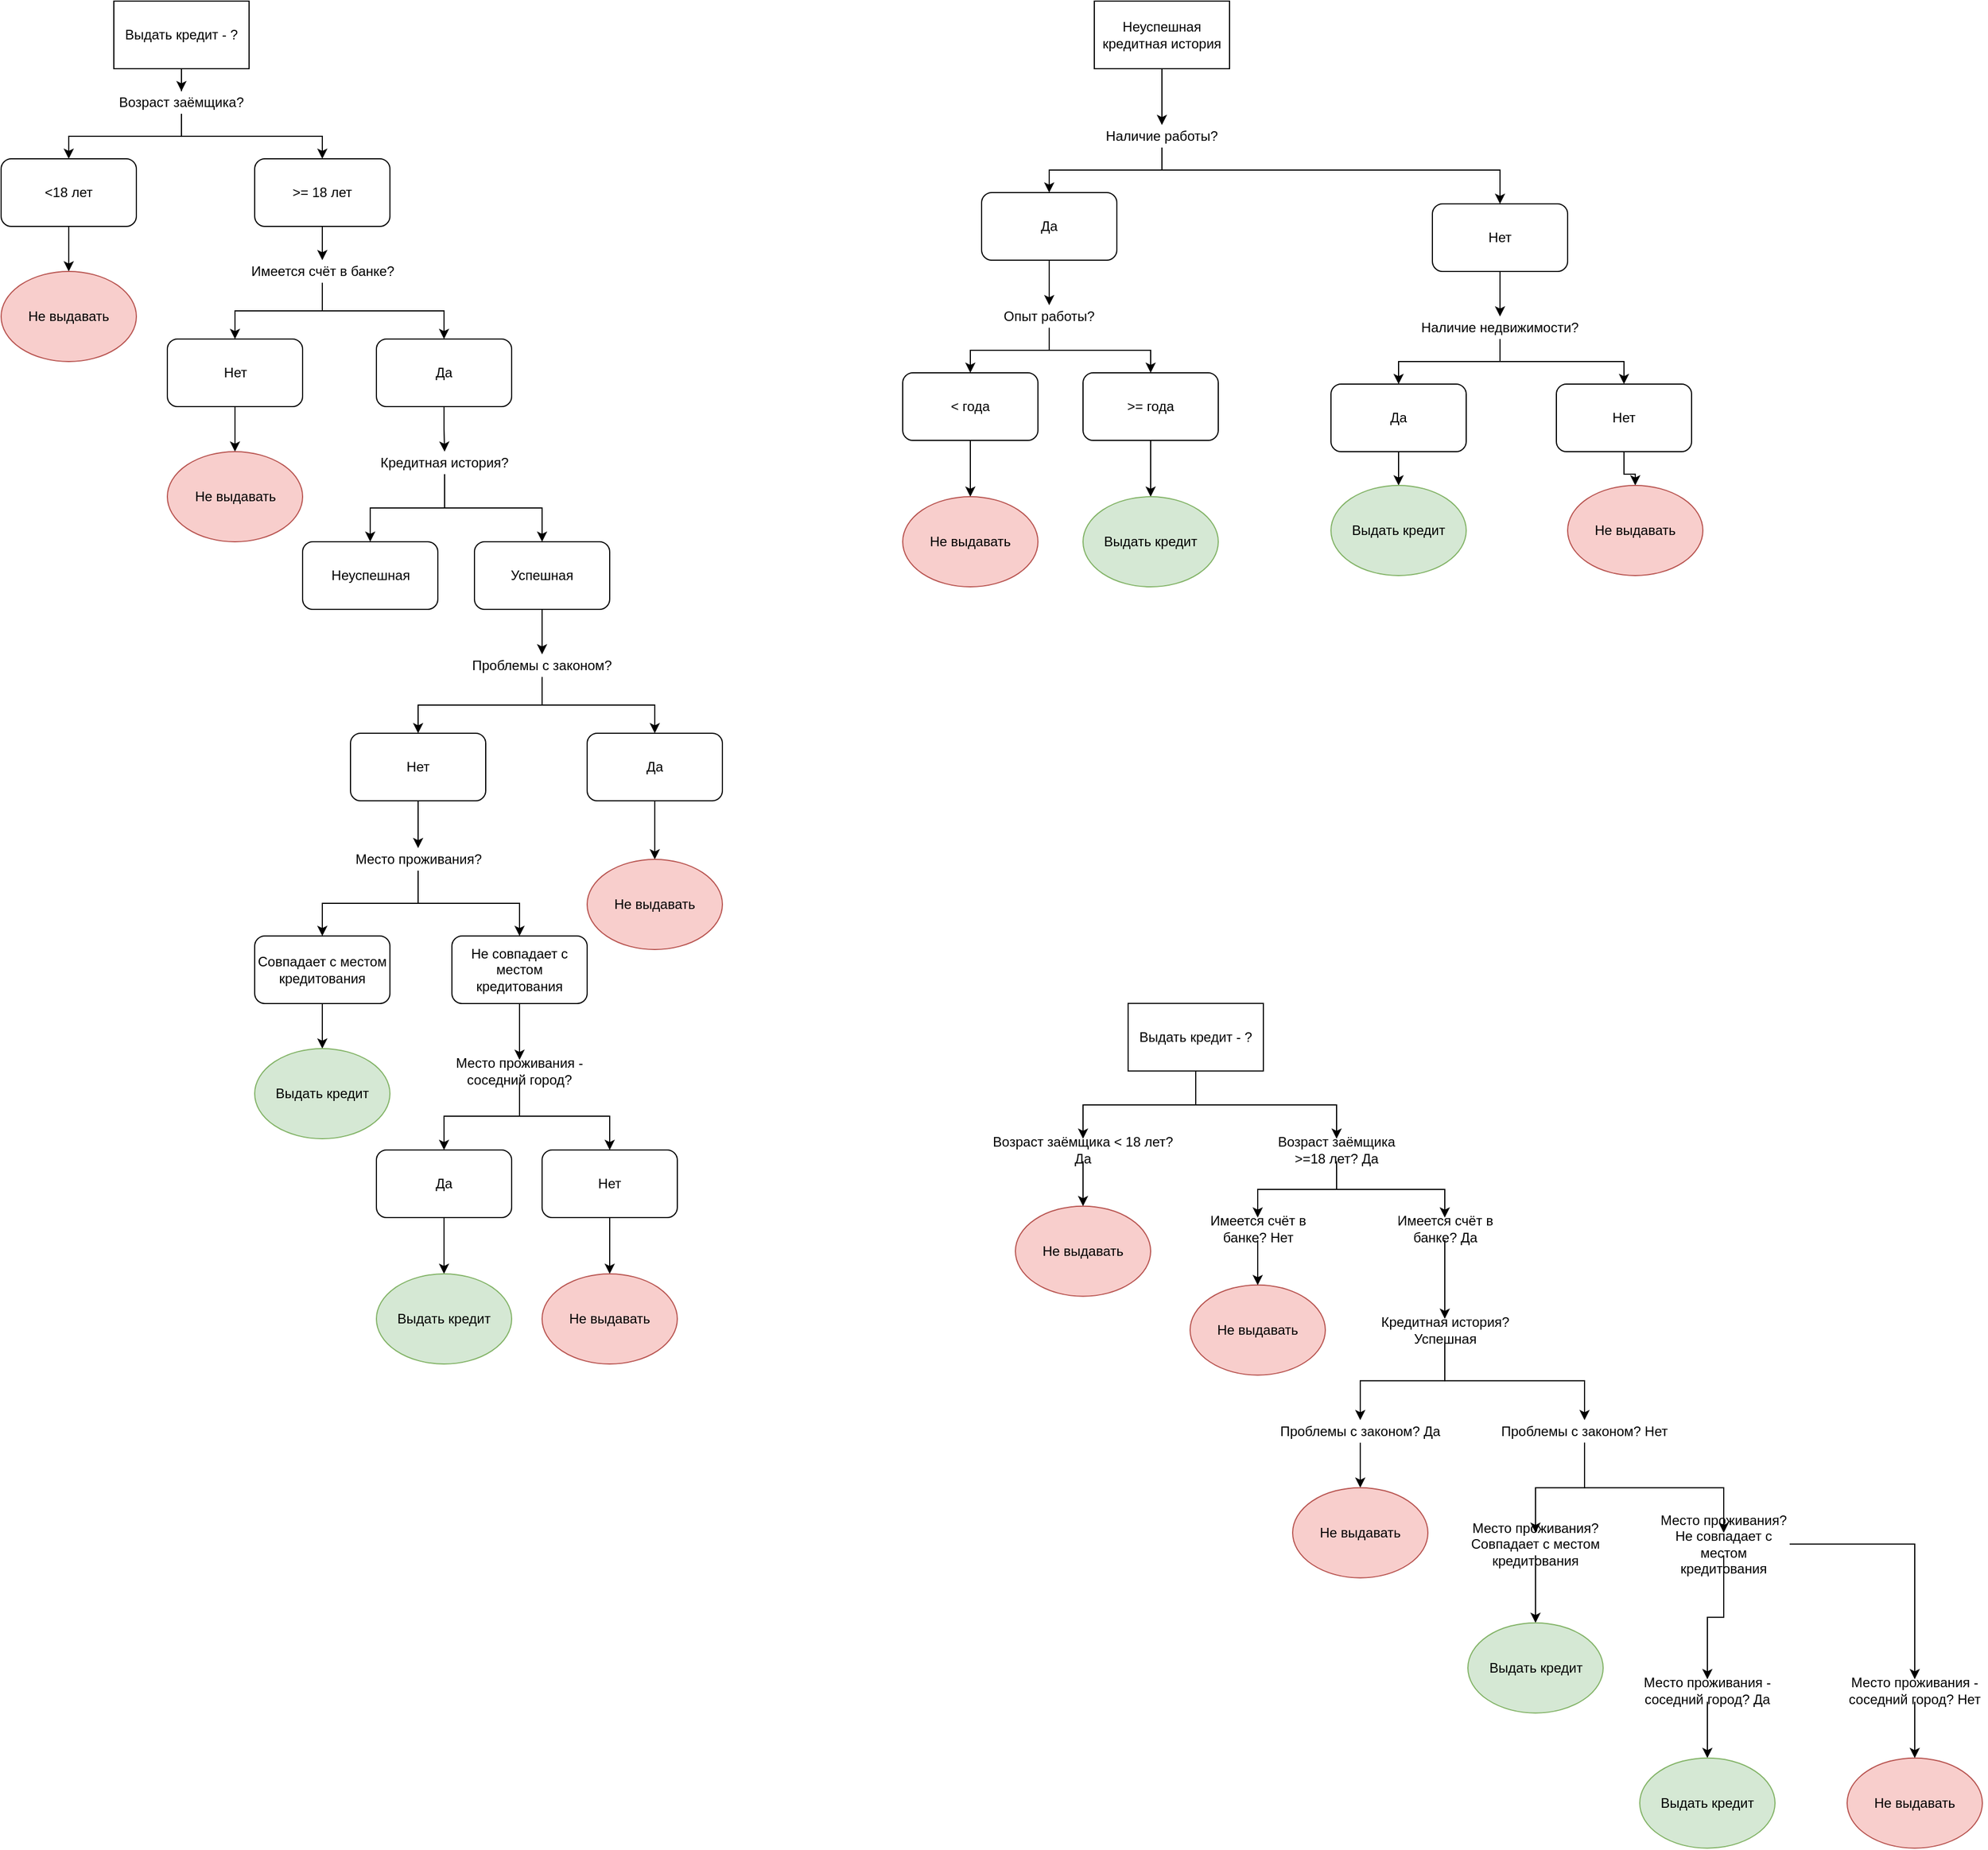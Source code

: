 <mxfile version="10.6.0" type="github"><diagram id="JDqsRyqcfHcREn5uEV_V" name="Page-1"><mxGraphModel dx="1543" dy="691" grid="1" gridSize="10" guides="1" tooltips="1" connect="1" arrows="1" fold="1" page="1" pageScale="1" pageWidth="827" pageHeight="1169" math="0" shadow="0"><root><mxCell id="0"/><mxCell id="1" parent="0"/><mxCell id="eHdeQp110mIHN-AMY5-V-16" style="edgeStyle=orthogonalEdgeStyle;rounded=0;orthogonalLoop=1;jettySize=auto;html=1;" edge="1" parent="1" source="eHdeQp110mIHN-AMY5-V-1" target="eHdeQp110mIHN-AMY5-V-15"><mxGeometry relative="1" as="geometry"/></mxCell><mxCell id="eHdeQp110mIHN-AMY5-V-1" value="Выдать кредит - ?" style="rounded=0;whiteSpace=wrap;html=1;" vertex="1" parent="1"><mxGeometry x="120" y="10" width="120" height="60" as="geometry"/></mxCell><mxCell id="eHdeQp110mIHN-AMY5-V-10" style="edgeStyle=orthogonalEdgeStyle;rounded=0;orthogonalLoop=1;jettySize=auto;html=1;" edge="1" parent="1" source="eHdeQp110mIHN-AMY5-V-2" target="eHdeQp110mIHN-AMY5-V-8"><mxGeometry relative="1" as="geometry"/></mxCell><mxCell id="eHdeQp110mIHN-AMY5-V-2" value="&amp;lt;18 лет" style="rounded=1;whiteSpace=wrap;html=1;" vertex="1" parent="1"><mxGeometry x="20" y="150" width="120" height="60" as="geometry"/></mxCell><mxCell id="eHdeQp110mIHN-AMY5-V-20" style="edgeStyle=orthogonalEdgeStyle;rounded=0;orthogonalLoop=1;jettySize=auto;html=1;" edge="1" parent="1" source="eHdeQp110mIHN-AMY5-V-3" target="eHdeQp110mIHN-AMY5-V-19"><mxGeometry relative="1" as="geometry"/></mxCell><mxCell id="eHdeQp110mIHN-AMY5-V-3" value="&amp;gt;= 18 лет" style="rounded=1;whiteSpace=wrap;html=1;" vertex="1" parent="1"><mxGeometry x="245" y="150" width="120" height="60" as="geometry"/></mxCell><mxCell id="eHdeQp110mIHN-AMY5-V-8" value="Не выдавать" style="ellipse;whiteSpace=wrap;html=1;fillColor=#f8cecc;strokeColor=#b85450;" vertex="1" parent="1"><mxGeometry x="20" y="250" width="120" height="80" as="geometry"/></mxCell><mxCell id="eHdeQp110mIHN-AMY5-V-24" style="edgeStyle=orthogonalEdgeStyle;rounded=0;orthogonalLoop=1;jettySize=auto;html=1;entryX=0.5;entryY=0;entryDx=0;entryDy=0;" edge="1" parent="1" source="eHdeQp110mIHN-AMY5-V-11" target="eHdeQp110mIHN-AMY5-V-23"><mxGeometry relative="1" as="geometry"/></mxCell><mxCell id="eHdeQp110mIHN-AMY5-V-11" value="Нет" style="rounded=1;whiteSpace=wrap;html=1;" vertex="1" parent="1"><mxGeometry x="167.5" y="310" width="120" height="60" as="geometry"/></mxCell><mxCell id="eHdeQp110mIHN-AMY5-V-27" style="edgeStyle=orthogonalEdgeStyle;rounded=0;orthogonalLoop=1;jettySize=auto;html=1;" edge="1" parent="1" source="eHdeQp110mIHN-AMY5-V-12" target="eHdeQp110mIHN-AMY5-V-25"><mxGeometry relative="1" as="geometry"/></mxCell><mxCell id="eHdeQp110mIHN-AMY5-V-12" value="Да" style="rounded=1;whiteSpace=wrap;html=1;" vertex="1" parent="1"><mxGeometry x="353" y="310" width="120" height="60" as="geometry"/></mxCell><mxCell id="eHdeQp110mIHN-AMY5-V-17" style="edgeStyle=orthogonalEdgeStyle;rounded=0;orthogonalLoop=1;jettySize=auto;html=1;" edge="1" parent="1" source="eHdeQp110mIHN-AMY5-V-15" target="eHdeQp110mIHN-AMY5-V-2"><mxGeometry relative="1" as="geometry"/></mxCell><mxCell id="eHdeQp110mIHN-AMY5-V-18" style="edgeStyle=orthogonalEdgeStyle;rounded=0;orthogonalLoop=1;jettySize=auto;html=1;" edge="1" parent="1" source="eHdeQp110mIHN-AMY5-V-15" target="eHdeQp110mIHN-AMY5-V-3"><mxGeometry relative="1" as="geometry"/></mxCell><mxCell id="eHdeQp110mIHN-AMY5-V-15" value="Возраст заёмщика?" style="text;html=1;strokeColor=none;fillColor=none;align=center;verticalAlign=middle;whiteSpace=wrap;rounded=0;" vertex="1" parent="1"><mxGeometry x="115" y="90" width="130" height="20" as="geometry"/></mxCell><mxCell id="eHdeQp110mIHN-AMY5-V-21" style="edgeStyle=orthogonalEdgeStyle;rounded=0;orthogonalLoop=1;jettySize=auto;html=1;" edge="1" parent="1" source="eHdeQp110mIHN-AMY5-V-19" target="eHdeQp110mIHN-AMY5-V-11"><mxGeometry relative="1" as="geometry"/></mxCell><mxCell id="eHdeQp110mIHN-AMY5-V-22" style="edgeStyle=orthogonalEdgeStyle;rounded=0;orthogonalLoop=1;jettySize=auto;html=1;" edge="1" parent="1" source="eHdeQp110mIHN-AMY5-V-19" target="eHdeQp110mIHN-AMY5-V-12"><mxGeometry relative="1" as="geometry"/></mxCell><mxCell id="eHdeQp110mIHN-AMY5-V-19" value="Имеется счёт в банке?" style="text;html=1;strokeColor=none;fillColor=none;align=center;verticalAlign=middle;whiteSpace=wrap;rounded=0;" vertex="1" parent="1"><mxGeometry x="227.5" y="240" width="155" height="20" as="geometry"/></mxCell><mxCell id="eHdeQp110mIHN-AMY5-V-23" value="Не выдавать" style="ellipse;whiteSpace=wrap;html=1;fillColor=#f8cecc;strokeColor=#b85450;" vertex="1" parent="1"><mxGeometry x="167.5" y="410" width="120" height="80" as="geometry"/></mxCell><mxCell id="eHdeQp110mIHN-AMY5-V-30" style="edgeStyle=orthogonalEdgeStyle;rounded=0;orthogonalLoop=1;jettySize=auto;html=1;" edge="1" parent="1" source="eHdeQp110mIHN-AMY5-V-25" target="eHdeQp110mIHN-AMY5-V-28"><mxGeometry relative="1" as="geometry"/></mxCell><mxCell id="eHdeQp110mIHN-AMY5-V-31" style="edgeStyle=orthogonalEdgeStyle;rounded=0;orthogonalLoop=1;jettySize=auto;html=1;" edge="1" parent="1" source="eHdeQp110mIHN-AMY5-V-25" target="eHdeQp110mIHN-AMY5-V-29"><mxGeometry relative="1" as="geometry"/></mxCell><mxCell id="eHdeQp110mIHN-AMY5-V-25" value="Кредитная история?" style="text;html=1;strokeColor=none;fillColor=none;align=center;verticalAlign=middle;whiteSpace=wrap;rounded=0;" vertex="1" parent="1"><mxGeometry x="345" y="410" width="137" height="20" as="geometry"/></mxCell><mxCell id="eHdeQp110mIHN-AMY5-V-28" value="Неуспешная" style="rounded=1;whiteSpace=wrap;html=1;" vertex="1" parent="1"><mxGeometry x="287.5" y="490" width="120" height="60" as="geometry"/></mxCell><mxCell id="eHdeQp110mIHN-AMY5-V-33" style="edgeStyle=orthogonalEdgeStyle;rounded=0;orthogonalLoop=1;jettySize=auto;html=1;" edge="1" parent="1" source="eHdeQp110mIHN-AMY5-V-29" target="eHdeQp110mIHN-AMY5-V-32"><mxGeometry relative="1" as="geometry"/></mxCell><mxCell id="eHdeQp110mIHN-AMY5-V-29" value="Успешная" style="rounded=1;whiteSpace=wrap;html=1;" vertex="1" parent="1"><mxGeometry x="440" y="490" width="120" height="60" as="geometry"/></mxCell><mxCell id="eHdeQp110mIHN-AMY5-V-36" style="edgeStyle=orthogonalEdgeStyle;rounded=0;orthogonalLoop=1;jettySize=auto;html=1;" edge="1" parent="1" source="eHdeQp110mIHN-AMY5-V-32" target="eHdeQp110mIHN-AMY5-V-34"><mxGeometry relative="1" as="geometry"/></mxCell><mxCell id="eHdeQp110mIHN-AMY5-V-37" style="edgeStyle=orthogonalEdgeStyle;rounded=0;orthogonalLoop=1;jettySize=auto;html=1;" edge="1" parent="1" source="eHdeQp110mIHN-AMY5-V-32" target="eHdeQp110mIHN-AMY5-V-35"><mxGeometry relative="1" as="geometry"/></mxCell><mxCell id="eHdeQp110mIHN-AMY5-V-32" value="Проблемы с законом?" style="text;html=1;strokeColor=none;fillColor=none;align=center;verticalAlign=middle;whiteSpace=wrap;rounded=0;" vertex="1" parent="1"><mxGeometry x="425" y="590" width="150" height="20" as="geometry"/></mxCell><mxCell id="eHdeQp110mIHN-AMY5-V-41" style="edgeStyle=orthogonalEdgeStyle;rounded=0;orthogonalLoop=1;jettySize=auto;html=1;entryX=0.5;entryY=0;entryDx=0;entryDy=0;" edge="1" parent="1" source="eHdeQp110mIHN-AMY5-V-34" target="eHdeQp110mIHN-AMY5-V-40"><mxGeometry relative="1" as="geometry"/></mxCell><mxCell id="eHdeQp110mIHN-AMY5-V-34" value="Нет" style="rounded=1;whiteSpace=wrap;html=1;" vertex="1" parent="1"><mxGeometry x="330" y="660" width="120" height="60" as="geometry"/></mxCell><mxCell id="eHdeQp110mIHN-AMY5-V-39" style="edgeStyle=orthogonalEdgeStyle;rounded=0;orthogonalLoop=1;jettySize=auto;html=1;" edge="1" parent="1" source="eHdeQp110mIHN-AMY5-V-35" target="eHdeQp110mIHN-AMY5-V-38"><mxGeometry relative="1" as="geometry"/></mxCell><mxCell id="eHdeQp110mIHN-AMY5-V-35" value="Да" style="rounded=1;whiteSpace=wrap;html=1;" vertex="1" parent="1"><mxGeometry x="540" y="660" width="120" height="60" as="geometry"/></mxCell><mxCell id="eHdeQp110mIHN-AMY5-V-38" value="Не выдавать" style="ellipse;whiteSpace=wrap;html=1;fillColor=#f8cecc;strokeColor=#b85450;" vertex="1" parent="1"><mxGeometry x="540" y="772" width="120" height="80" as="geometry"/></mxCell><mxCell id="eHdeQp110mIHN-AMY5-V-44" style="edgeStyle=orthogonalEdgeStyle;rounded=0;orthogonalLoop=1;jettySize=auto;html=1;" edge="1" parent="1" source="eHdeQp110mIHN-AMY5-V-40" target="eHdeQp110mIHN-AMY5-V-42"><mxGeometry relative="1" as="geometry"/></mxCell><mxCell id="eHdeQp110mIHN-AMY5-V-45" style="edgeStyle=orthogonalEdgeStyle;rounded=0;orthogonalLoop=1;jettySize=auto;html=1;" edge="1" parent="1" source="eHdeQp110mIHN-AMY5-V-40" target="eHdeQp110mIHN-AMY5-V-43"><mxGeometry relative="1" as="geometry"/></mxCell><mxCell id="eHdeQp110mIHN-AMY5-V-40" value="Место проживания?" style="text;html=1;strokeColor=none;fillColor=none;align=center;verticalAlign=middle;whiteSpace=wrap;rounded=0;" vertex="1" parent="1"><mxGeometry x="331.5" y="762" width="117" height="20" as="geometry"/></mxCell><mxCell id="eHdeQp110mIHN-AMY5-V-47" style="edgeStyle=orthogonalEdgeStyle;rounded=0;orthogonalLoop=1;jettySize=auto;html=1;" edge="1" parent="1" source="eHdeQp110mIHN-AMY5-V-42" target="eHdeQp110mIHN-AMY5-V-46"><mxGeometry relative="1" as="geometry"/></mxCell><mxCell id="eHdeQp110mIHN-AMY5-V-42" value="Совпадает с местом кредитования" style="rounded=1;whiteSpace=wrap;html=1;" vertex="1" parent="1"><mxGeometry x="245" y="840" width="120" height="60" as="geometry"/></mxCell><mxCell id="eHdeQp110mIHN-AMY5-V-49" style="edgeStyle=orthogonalEdgeStyle;rounded=0;orthogonalLoop=1;jettySize=auto;html=1;entryX=0.5;entryY=0;entryDx=0;entryDy=0;" edge="1" parent="1" source="eHdeQp110mIHN-AMY5-V-43" target="eHdeQp110mIHN-AMY5-V-48"><mxGeometry relative="1" as="geometry"/></mxCell><mxCell id="eHdeQp110mIHN-AMY5-V-43" value="Не совпадает с местом кредитования" style="rounded=1;whiteSpace=wrap;html=1;" vertex="1" parent="1"><mxGeometry x="420" y="840" width="120" height="60" as="geometry"/></mxCell><mxCell id="eHdeQp110mIHN-AMY5-V-46" value="Выдать кредит" style="ellipse;whiteSpace=wrap;html=1;fillColor=#d5e8d4;strokeColor=#82b366;" vertex="1" parent="1"><mxGeometry x="245" y="940" width="120" height="80" as="geometry"/></mxCell><mxCell id="eHdeQp110mIHN-AMY5-V-53" style="edgeStyle=orthogonalEdgeStyle;rounded=0;orthogonalLoop=1;jettySize=auto;html=1;" edge="1" parent="1" source="eHdeQp110mIHN-AMY5-V-48" target="eHdeQp110mIHN-AMY5-V-51"><mxGeometry relative="1" as="geometry"/></mxCell><mxCell id="eHdeQp110mIHN-AMY5-V-54" style="edgeStyle=orthogonalEdgeStyle;rounded=0;orthogonalLoop=1;jettySize=auto;html=1;" edge="1" parent="1" source="eHdeQp110mIHN-AMY5-V-48" target="eHdeQp110mIHN-AMY5-V-52"><mxGeometry relative="1" as="geometry"/></mxCell><mxCell id="eHdeQp110mIHN-AMY5-V-48" value="Место проживания - соседний город?" style="text;html=1;strokeColor=none;fillColor=none;align=center;verticalAlign=middle;whiteSpace=wrap;rounded=0;" vertex="1" parent="1"><mxGeometry x="416" y="950" width="128" height="20" as="geometry"/></mxCell><mxCell id="eHdeQp110mIHN-AMY5-V-58" style="edgeStyle=orthogonalEdgeStyle;rounded=0;orthogonalLoop=1;jettySize=auto;html=1;" edge="1" parent="1" source="eHdeQp110mIHN-AMY5-V-51" target="eHdeQp110mIHN-AMY5-V-57"><mxGeometry relative="1" as="geometry"/></mxCell><mxCell id="eHdeQp110mIHN-AMY5-V-51" value="Да" style="rounded=1;whiteSpace=wrap;html=1;" vertex="1" parent="1"><mxGeometry x="353" y="1030" width="120" height="60" as="geometry"/></mxCell><mxCell id="eHdeQp110mIHN-AMY5-V-56" style="edgeStyle=orthogonalEdgeStyle;rounded=0;orthogonalLoop=1;jettySize=auto;html=1;entryX=0.5;entryY=0;entryDx=0;entryDy=0;" edge="1" parent="1" source="eHdeQp110mIHN-AMY5-V-52" target="eHdeQp110mIHN-AMY5-V-55"><mxGeometry relative="1" as="geometry"/></mxCell><mxCell id="eHdeQp110mIHN-AMY5-V-52" value="Нет" style="rounded=1;whiteSpace=wrap;html=1;" vertex="1" parent="1"><mxGeometry x="500" y="1030" width="120" height="60" as="geometry"/></mxCell><mxCell id="eHdeQp110mIHN-AMY5-V-55" value="Не выдавать" style="ellipse;whiteSpace=wrap;html=1;fillColor=#f8cecc;strokeColor=#b85450;" vertex="1" parent="1"><mxGeometry x="500" y="1140" width="120" height="80" as="geometry"/></mxCell><mxCell id="eHdeQp110mIHN-AMY5-V-57" value="Выдать кредит" style="ellipse;whiteSpace=wrap;html=1;fillColor=#d5e8d4;strokeColor=#82b366;" vertex="1" parent="1"><mxGeometry x="353" y="1140" width="120" height="80" as="geometry"/></mxCell><mxCell id="eHdeQp110mIHN-AMY5-V-61" style="edgeStyle=orthogonalEdgeStyle;rounded=0;orthogonalLoop=1;jettySize=auto;html=1;" edge="1" parent="1" source="eHdeQp110mIHN-AMY5-V-59" target="eHdeQp110mIHN-AMY5-V-60"><mxGeometry relative="1" as="geometry"/></mxCell><mxCell id="eHdeQp110mIHN-AMY5-V-59" value="Неуспешная кредитная история" style="rounded=0;whiteSpace=wrap;html=1;" vertex="1" parent="1"><mxGeometry x="990" y="10" width="120" height="60" as="geometry"/></mxCell><mxCell id="eHdeQp110mIHN-AMY5-V-64" style="edgeStyle=orthogonalEdgeStyle;rounded=0;orthogonalLoop=1;jettySize=auto;html=1;" edge="1" parent="1" source="eHdeQp110mIHN-AMY5-V-60" target="eHdeQp110mIHN-AMY5-V-62"><mxGeometry relative="1" as="geometry"/></mxCell><mxCell id="eHdeQp110mIHN-AMY5-V-65" style="edgeStyle=orthogonalEdgeStyle;rounded=0;orthogonalLoop=1;jettySize=auto;html=1;" edge="1" parent="1" source="eHdeQp110mIHN-AMY5-V-60" target="eHdeQp110mIHN-AMY5-V-63"><mxGeometry relative="1" as="geometry"><Array as="points"><mxPoint x="1050" y="160"/><mxPoint x="1350" y="160"/></Array></mxGeometry></mxCell><mxCell id="eHdeQp110mIHN-AMY5-V-60" value="Наличие работы?" style="text;html=1;strokeColor=none;fillColor=none;align=center;verticalAlign=middle;whiteSpace=wrap;rounded=0;" vertex="1" parent="1"><mxGeometry x="990" y="120" width="120" height="20" as="geometry"/></mxCell><mxCell id="eHdeQp110mIHN-AMY5-V-69" style="edgeStyle=orthogonalEdgeStyle;rounded=0;orthogonalLoop=1;jettySize=auto;html=1;entryX=0.5;entryY=0;entryDx=0;entryDy=0;" edge="1" parent="1" source="eHdeQp110mIHN-AMY5-V-62" target="eHdeQp110mIHN-AMY5-V-68"><mxGeometry relative="1" as="geometry"/></mxCell><mxCell id="eHdeQp110mIHN-AMY5-V-62" value="Да" style="rounded=1;whiteSpace=wrap;html=1;" vertex="1" parent="1"><mxGeometry x="890" y="180" width="120" height="60" as="geometry"/></mxCell><mxCell id="eHdeQp110mIHN-AMY5-V-80" style="edgeStyle=orthogonalEdgeStyle;rounded=0;orthogonalLoop=1;jettySize=auto;html=1;entryX=0.5;entryY=0;entryDx=0;entryDy=0;" edge="1" parent="1" source="eHdeQp110mIHN-AMY5-V-63" target="eHdeQp110mIHN-AMY5-V-78"><mxGeometry relative="1" as="geometry"><Array as="points"><mxPoint x="1350" y="290"/></Array></mxGeometry></mxCell><mxCell id="eHdeQp110mIHN-AMY5-V-63" value="Нет" style="rounded=1;whiteSpace=wrap;html=1;" vertex="1" parent="1"><mxGeometry x="1290" y="190" width="120" height="60" as="geometry"/></mxCell><mxCell id="eHdeQp110mIHN-AMY5-V-72" style="edgeStyle=orthogonalEdgeStyle;rounded=0;orthogonalLoop=1;jettySize=auto;html=1;" edge="1" parent="1" source="eHdeQp110mIHN-AMY5-V-68" target="eHdeQp110mIHN-AMY5-V-70"><mxGeometry relative="1" as="geometry"/></mxCell><mxCell id="eHdeQp110mIHN-AMY5-V-73" style="edgeStyle=orthogonalEdgeStyle;rounded=0;orthogonalLoop=1;jettySize=auto;html=1;" edge="1" parent="1" source="eHdeQp110mIHN-AMY5-V-68" target="eHdeQp110mIHN-AMY5-V-71"><mxGeometry relative="1" as="geometry"/></mxCell><mxCell id="eHdeQp110mIHN-AMY5-V-68" value="Опыт работы?" style="text;html=1;strokeColor=none;fillColor=none;align=center;verticalAlign=middle;whiteSpace=wrap;rounded=0;" vertex="1" parent="1"><mxGeometry x="900" y="280" width="100" height="20" as="geometry"/></mxCell><mxCell id="eHdeQp110mIHN-AMY5-V-75" style="edgeStyle=orthogonalEdgeStyle;rounded=0;orthogonalLoop=1;jettySize=auto;html=1;" edge="1" parent="1" source="eHdeQp110mIHN-AMY5-V-70" target="eHdeQp110mIHN-AMY5-V-74"><mxGeometry relative="1" as="geometry"/></mxCell><mxCell id="eHdeQp110mIHN-AMY5-V-70" value="&amp;lt; года" style="rounded=1;whiteSpace=wrap;html=1;" vertex="1" parent="1"><mxGeometry x="820" y="340" width="120" height="60" as="geometry"/></mxCell><mxCell id="eHdeQp110mIHN-AMY5-V-77" style="edgeStyle=orthogonalEdgeStyle;rounded=0;orthogonalLoop=1;jettySize=auto;html=1;entryX=0.5;entryY=0;entryDx=0;entryDy=0;" edge="1" parent="1" source="eHdeQp110mIHN-AMY5-V-71" target="eHdeQp110mIHN-AMY5-V-76"><mxGeometry relative="1" as="geometry"/></mxCell><mxCell id="eHdeQp110mIHN-AMY5-V-71" value="&amp;gt;= года" style="rounded=1;whiteSpace=wrap;html=1;" vertex="1" parent="1"><mxGeometry x="980" y="340" width="120" height="60" as="geometry"/></mxCell><mxCell id="eHdeQp110mIHN-AMY5-V-74" value="Не выдавать" style="ellipse;whiteSpace=wrap;html=1;fillColor=#f8cecc;strokeColor=#b85450;" vertex="1" parent="1"><mxGeometry x="820" y="450" width="120" height="80" as="geometry"/></mxCell><mxCell id="eHdeQp110mIHN-AMY5-V-76" value="Выдать кредит" style="ellipse;whiteSpace=wrap;html=1;fillColor=#d5e8d4;strokeColor=#82b366;" vertex="1" parent="1"><mxGeometry x="980" y="450" width="120" height="80" as="geometry"/></mxCell><mxCell id="eHdeQp110mIHN-AMY5-V-83" style="edgeStyle=orthogonalEdgeStyle;rounded=0;orthogonalLoop=1;jettySize=auto;html=1;" edge="1" parent="1" source="eHdeQp110mIHN-AMY5-V-78" target="eHdeQp110mIHN-AMY5-V-81"><mxGeometry relative="1" as="geometry"/></mxCell><mxCell id="eHdeQp110mIHN-AMY5-V-84" style="edgeStyle=orthogonalEdgeStyle;rounded=0;orthogonalLoop=1;jettySize=auto;html=1;" edge="1" parent="1" source="eHdeQp110mIHN-AMY5-V-78" target="eHdeQp110mIHN-AMY5-V-82"><mxGeometry relative="1" as="geometry"/></mxCell><mxCell id="eHdeQp110mIHN-AMY5-V-78" value="Наличие недвижимости?" style="text;html=1;strokeColor=none;fillColor=none;align=center;verticalAlign=middle;whiteSpace=wrap;rounded=0;" vertex="1" parent="1"><mxGeometry x="1270" y="290" width="160" height="20" as="geometry"/></mxCell><mxCell id="eHdeQp110mIHN-AMY5-V-86" style="edgeStyle=orthogonalEdgeStyle;rounded=0;orthogonalLoop=1;jettySize=auto;html=1;" edge="1" parent="1" source="eHdeQp110mIHN-AMY5-V-81" target="eHdeQp110mIHN-AMY5-V-85"><mxGeometry relative="1" as="geometry"/></mxCell><mxCell id="eHdeQp110mIHN-AMY5-V-81" value="Да" style="rounded=1;whiteSpace=wrap;html=1;" vertex="1" parent="1"><mxGeometry x="1200" y="350" width="120" height="60" as="geometry"/></mxCell><mxCell id="eHdeQp110mIHN-AMY5-V-88" style="edgeStyle=orthogonalEdgeStyle;rounded=0;orthogonalLoop=1;jettySize=auto;html=1;" edge="1" parent="1" source="eHdeQp110mIHN-AMY5-V-82" target="eHdeQp110mIHN-AMY5-V-87"><mxGeometry relative="1" as="geometry"/></mxCell><mxCell id="eHdeQp110mIHN-AMY5-V-82" value="Нет" style="rounded=1;whiteSpace=wrap;html=1;" vertex="1" parent="1"><mxGeometry x="1400" y="350" width="120" height="60" as="geometry"/></mxCell><mxCell id="eHdeQp110mIHN-AMY5-V-85" value="Выдать кредит" style="ellipse;whiteSpace=wrap;html=1;fillColor=#d5e8d4;strokeColor=#82b366;" vertex="1" parent="1"><mxGeometry x="1200" y="440" width="120" height="80" as="geometry"/></mxCell><mxCell id="eHdeQp110mIHN-AMY5-V-87" value="Не выдавать" style="ellipse;whiteSpace=wrap;html=1;fillColor=#f8cecc;strokeColor=#b85450;" vertex="1" parent="1"><mxGeometry x="1410" y="440" width="120" height="80" as="geometry"/></mxCell><mxCell id="eHdeQp110mIHN-AMY5-V-200" style="edgeStyle=orthogonalEdgeStyle;rounded=0;orthogonalLoop=1;jettySize=auto;html=1;" edge="1" parent="1" source="eHdeQp110mIHN-AMY5-V-140" target="eHdeQp110mIHN-AMY5-V-198"><mxGeometry relative="1" as="geometry"/></mxCell><mxCell id="eHdeQp110mIHN-AMY5-V-201" style="edgeStyle=orthogonalEdgeStyle;rounded=0;orthogonalLoop=1;jettySize=auto;html=1;" edge="1" parent="1" source="eHdeQp110mIHN-AMY5-V-140" target="eHdeQp110mIHN-AMY5-V-199"><mxGeometry relative="1" as="geometry"><Array as="points"><mxPoint x="1080" y="990"/><mxPoint x="1205" y="990"/></Array></mxGeometry></mxCell><mxCell id="eHdeQp110mIHN-AMY5-V-140" value="Выдать кредит - ?" style="rounded=0;whiteSpace=wrap;html=1;" vertex="1" parent="1"><mxGeometry x="1020" y="899.857" width="120" height="60" as="geometry"/></mxCell><mxCell id="eHdeQp110mIHN-AMY5-V-145" value="Не выдавать" style="ellipse;whiteSpace=wrap;html=1;fillColor=#f8cecc;strokeColor=#b85450;" vertex="1" parent="1"><mxGeometry x="920" y="1079.857" width="120" height="80" as="geometry"/></mxCell><mxCell id="eHdeQp110mIHN-AMY5-V-156" value="Не выдавать" style="ellipse;whiteSpace=wrap;html=1;fillColor=#f8cecc;strokeColor=#b85450;" vertex="1" parent="1"><mxGeometry x="1075" y="1149.857" width="120" height="80" as="geometry"/></mxCell><mxCell id="eHdeQp110mIHN-AMY5-V-215" style="edgeStyle=orthogonalEdgeStyle;rounded=0;orthogonalLoop=1;jettySize=auto;html=1;entryX=0.5;entryY=0;entryDx=0;entryDy=0;" edge="1" parent="1" source="eHdeQp110mIHN-AMY5-V-165" target="eHdeQp110mIHN-AMY5-V-170"><mxGeometry relative="1" as="geometry"/></mxCell><mxCell id="eHdeQp110mIHN-AMY5-V-165" value="Проблемы с законом? Да" style="text;html=1;strokeColor=none;fillColor=none;align=center;verticalAlign=middle;whiteSpace=wrap;rounded=0;" vertex="1" parent="1"><mxGeometry x="1151" y="1269.857" width="150" height="20" as="geometry"/></mxCell><mxCell id="eHdeQp110mIHN-AMY5-V-170" value="Не выдавать" style="ellipse;whiteSpace=wrap;html=1;fillColor=#f8cecc;strokeColor=#b85450;" vertex="1" parent="1"><mxGeometry x="1166" y="1329.857" width="120" height="80" as="geometry"/></mxCell><mxCell id="eHdeQp110mIHN-AMY5-V-220" style="edgeStyle=orthogonalEdgeStyle;rounded=0;orthogonalLoop=1;jettySize=auto;html=1;" edge="1" parent="1" source="eHdeQp110mIHN-AMY5-V-173" target="eHdeQp110mIHN-AMY5-V-178"><mxGeometry relative="1" as="geometry"/></mxCell><mxCell id="eHdeQp110mIHN-AMY5-V-173" value="Место проживания? Совпадает с местом кредитования" style="text;html=1;strokeColor=none;fillColor=none;align=center;verticalAlign=middle;whiteSpace=wrap;rounded=0;" vertex="1" parent="1"><mxGeometry x="1323" y="1369.857" width="117" height="20" as="geometry"/></mxCell><mxCell id="eHdeQp110mIHN-AMY5-V-178" value="Выдать кредит" style="ellipse;whiteSpace=wrap;html=1;fillColor=#d5e8d4;strokeColor=#82b366;" vertex="1" parent="1"><mxGeometry x="1321.5" y="1449.857" width="120" height="80" as="geometry"/></mxCell><mxCell id="eHdeQp110mIHN-AMY5-V-225" style="edgeStyle=orthogonalEdgeStyle;rounded=0;orthogonalLoop=1;jettySize=auto;html=1;entryX=0.5;entryY=0;entryDx=0;entryDy=0;" edge="1" parent="1" source="eHdeQp110mIHN-AMY5-V-181" target="eHdeQp110mIHN-AMY5-V-187"><mxGeometry relative="1" as="geometry"/></mxCell><mxCell id="eHdeQp110mIHN-AMY5-V-181" value="Место проживания - соседний город? Да" style="text;html=1;strokeColor=none;fillColor=none;align=center;verticalAlign=middle;whiteSpace=wrap;rounded=0;" vertex="1" parent="1"><mxGeometry x="1470" y="1499.857" width="128" height="20" as="geometry"/></mxCell><mxCell id="eHdeQp110mIHN-AMY5-V-186" value="Не выдавать" style="ellipse;whiteSpace=wrap;html=1;fillColor=#f8cecc;strokeColor=#b85450;" vertex="1" parent="1"><mxGeometry x="1658" y="1569.857" width="120" height="80" as="geometry"/></mxCell><mxCell id="eHdeQp110mIHN-AMY5-V-187" value="Выдать кредит" style="ellipse;whiteSpace=wrap;html=1;fillColor=#d5e8d4;strokeColor=#82b366;" vertex="1" parent="1"><mxGeometry x="1474" y="1569.857" width="120" height="80" as="geometry"/></mxCell><mxCell id="eHdeQp110mIHN-AMY5-V-203" style="edgeStyle=orthogonalEdgeStyle;rounded=0;orthogonalLoop=1;jettySize=auto;html=1;" edge="1" parent="1" source="eHdeQp110mIHN-AMY5-V-198" target="eHdeQp110mIHN-AMY5-V-145"><mxGeometry relative="1" as="geometry"/></mxCell><mxCell id="eHdeQp110mIHN-AMY5-V-198" value="&lt;span&gt;Возраст заёмщика &amp;lt; 18 лет? Да&lt;/span&gt;" style="text;html=1;strokeColor=none;fillColor=none;align=center;verticalAlign=middle;whiteSpace=wrap;rounded=0;" vertex="1" parent="1"><mxGeometry x="890" y="1020" width="180" height="20" as="geometry"/></mxCell><mxCell id="eHdeQp110mIHN-AMY5-V-205" style="edgeStyle=orthogonalEdgeStyle;rounded=0;orthogonalLoop=1;jettySize=auto;html=1;" edge="1" parent="1" source="eHdeQp110mIHN-AMY5-V-199" target="eHdeQp110mIHN-AMY5-V-204"><mxGeometry relative="1" as="geometry"/></mxCell><mxCell id="eHdeQp110mIHN-AMY5-V-207" style="edgeStyle=orthogonalEdgeStyle;rounded=0;orthogonalLoop=1;jettySize=auto;html=1;" edge="1" parent="1" source="eHdeQp110mIHN-AMY5-V-199" target="eHdeQp110mIHN-AMY5-V-206"><mxGeometry relative="1" as="geometry"/></mxCell><mxCell id="eHdeQp110mIHN-AMY5-V-199" value="&lt;span&gt;Возраст заёмщика &amp;gt;=18 лет? Да&lt;/span&gt;" style="text;html=1;strokeColor=none;fillColor=none;align=center;verticalAlign=middle;whiteSpace=wrap;rounded=0;" vertex="1" parent="1"><mxGeometry x="1145" y="1020" width="120" height="20" as="geometry"/></mxCell><mxCell id="eHdeQp110mIHN-AMY5-V-210" style="edgeStyle=orthogonalEdgeStyle;rounded=0;orthogonalLoop=1;jettySize=auto;html=1;" edge="1" parent="1" source="eHdeQp110mIHN-AMY5-V-204" target="eHdeQp110mIHN-AMY5-V-209"><mxGeometry relative="1" as="geometry"/></mxCell><mxCell id="eHdeQp110mIHN-AMY5-V-204" value="Имеется счёт в банке? Да" style="text;html=1;strokeColor=none;fillColor=none;align=center;verticalAlign=middle;whiteSpace=wrap;rounded=0;" vertex="1" parent="1"><mxGeometry x="1244.5" y="1090" width="113" height="20" as="geometry"/></mxCell><mxCell id="eHdeQp110mIHN-AMY5-V-208" style="edgeStyle=orthogonalEdgeStyle;rounded=0;orthogonalLoop=1;jettySize=auto;html=1;" edge="1" parent="1" source="eHdeQp110mIHN-AMY5-V-206"><mxGeometry relative="1" as="geometry"><mxPoint x="1135.0" y="1150.0" as="targetPoint"/></mxGeometry></mxCell><mxCell id="eHdeQp110mIHN-AMY5-V-206" value="Имеется счёт в банке? Нет" style="text;html=1;strokeColor=none;fillColor=none;align=center;verticalAlign=middle;whiteSpace=wrap;rounded=0;" vertex="1" parent="1"><mxGeometry x="1078.5" y="1090" width="113" height="20" as="geometry"/></mxCell><mxCell id="eHdeQp110mIHN-AMY5-V-213" style="edgeStyle=orthogonalEdgeStyle;rounded=0;orthogonalLoop=1;jettySize=auto;html=1;" edge="1" parent="1" source="eHdeQp110mIHN-AMY5-V-209" target="eHdeQp110mIHN-AMY5-V-165"><mxGeometry relative="1" as="geometry"/></mxCell><mxCell id="eHdeQp110mIHN-AMY5-V-214" style="edgeStyle=orthogonalEdgeStyle;rounded=0;orthogonalLoop=1;jettySize=auto;html=1;" edge="1" parent="1" source="eHdeQp110mIHN-AMY5-V-209" target="eHdeQp110mIHN-AMY5-V-212"><mxGeometry relative="1" as="geometry"/></mxCell><mxCell id="eHdeQp110mIHN-AMY5-V-209" value="Кредитная история? Успешная" style="text;html=1;strokeColor=none;fillColor=none;align=center;verticalAlign=middle;whiteSpace=wrap;rounded=0;" vertex="1" parent="1"><mxGeometry x="1232.5" y="1179.857" width="137" height="20" as="geometry"/></mxCell><mxCell id="eHdeQp110mIHN-AMY5-V-217" style="edgeStyle=orthogonalEdgeStyle;rounded=0;orthogonalLoop=1;jettySize=auto;html=1;" edge="1" parent="1" source="eHdeQp110mIHN-AMY5-V-212" target="eHdeQp110mIHN-AMY5-V-173"><mxGeometry relative="1" as="geometry"/></mxCell><mxCell id="eHdeQp110mIHN-AMY5-V-218" style="edgeStyle=orthogonalEdgeStyle;rounded=0;orthogonalLoop=1;jettySize=auto;html=1;" edge="1" parent="1" source="eHdeQp110mIHN-AMY5-V-212" target="eHdeQp110mIHN-AMY5-V-216"><mxGeometry relative="1" as="geometry"/></mxCell><mxCell id="eHdeQp110mIHN-AMY5-V-212" value="Проблемы с законом? Нет" style="text;html=1;strokeColor=none;fillColor=none;align=center;verticalAlign=middle;whiteSpace=wrap;rounded=0;" vertex="1" parent="1"><mxGeometry x="1350" y="1269.857" width="150" height="20" as="geometry"/></mxCell><mxCell id="eHdeQp110mIHN-AMY5-V-222" style="edgeStyle=orthogonalEdgeStyle;rounded=0;orthogonalLoop=1;jettySize=auto;html=1;" edge="1" parent="1" source="eHdeQp110mIHN-AMY5-V-216" target="eHdeQp110mIHN-AMY5-V-181"><mxGeometry relative="1" as="geometry"/></mxCell><mxCell id="eHdeQp110mIHN-AMY5-V-223" style="edgeStyle=orthogonalEdgeStyle;rounded=0;orthogonalLoop=1;jettySize=auto;html=1;" edge="1" parent="1" source="eHdeQp110mIHN-AMY5-V-216" target="eHdeQp110mIHN-AMY5-V-221"><mxGeometry relative="1" as="geometry"/></mxCell><mxCell id="eHdeQp110mIHN-AMY5-V-216" value="Место проживания? Не совпадает с местом кредитования" style="text;html=1;strokeColor=none;fillColor=none;align=center;verticalAlign=middle;whiteSpace=wrap;rounded=0;" vertex="1" parent="1"><mxGeometry x="1490" y="1369.857" width="117" height="20" as="geometry"/></mxCell><mxCell id="eHdeQp110mIHN-AMY5-V-224" style="edgeStyle=orthogonalEdgeStyle;rounded=0;orthogonalLoop=1;jettySize=auto;html=1;entryX=0.5;entryY=0;entryDx=0;entryDy=0;" edge="1" parent="1" source="eHdeQp110mIHN-AMY5-V-221" target="eHdeQp110mIHN-AMY5-V-186"><mxGeometry relative="1" as="geometry"/></mxCell><mxCell id="eHdeQp110mIHN-AMY5-V-221" value="Место проживания - соседний город? Нет" style="text;html=1;strokeColor=none;fillColor=none;align=center;verticalAlign=middle;whiteSpace=wrap;rounded=0;" vertex="1" parent="1"><mxGeometry x="1654" y="1499.857" width="128" height="20" as="geometry"/></mxCell></root></mxGraphModel></diagram></mxfile>